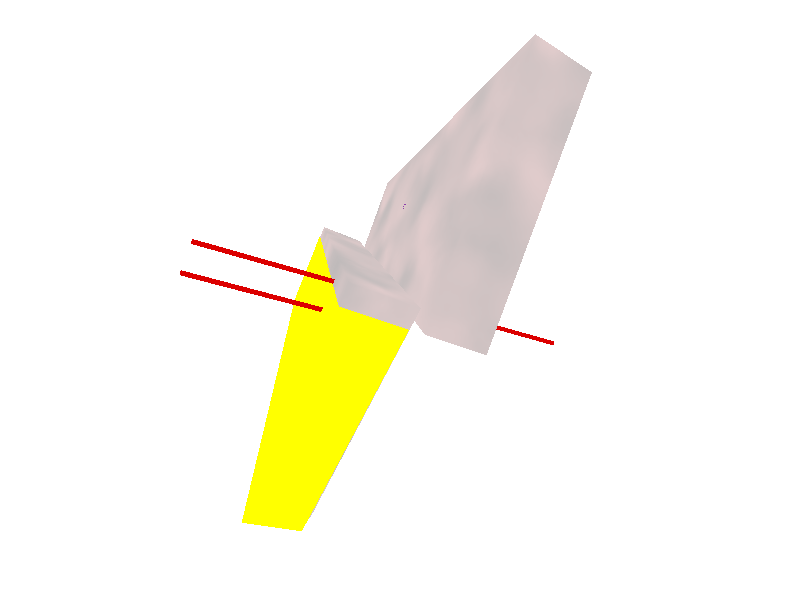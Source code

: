 #include "textures.inc"
#include "colors.inc"
#include "glass.inc"

background { color White }

cylinder {
   <0, 0.5, 0>, <0, -0.5, 0>, 0.0179
   scale <1, 1.5, 1>
   
   pigment {
      color rgb <0.8, 0, 0>
   }
   rotate <89.9, 5.2, 0>
   translate <-2.23533, -4.51329, 1.36017>
}

union {
   prism {
      linear_spline
      linear_sweep
      0, 0.5,
      5,
      <1.05, 2>, <0.5, -1>, <-0.5, -1>, <-1.05, 2>, <1.05, 2>
      scale 1
      translate <0.121466, 0.610153, 3.51201>
      rotate y*(-19.5)
   }
   rotate x*90
   
   pigment {
      color rgbf <1, 1, 0, 0.6>
   }
}

cylinder {
   <0, 0.5, 0>, <0, -0.5, 0>, 0.0179
   scale <1, 3, 1>
   
   pigment {
      color rgb <0.8, 0, 0>
   }
   rotate <89.9, 5.2, 0>
   translate <-2.48541, -4.37039, 0.609925>
}

union {
   prism {
      linear_spline
      linear_sweep
      0, 0.5,
      5,
      <1.05, 2>, <0.5, -1>, <-0.5, -1>, <-1.05, 2>, <1.05, 2>
      scale 1
      translate z*3.5
      rotate y*320
   }
   
   prism {
      linear_spline
      linear_sweep
      0, 0.5,
      5,
      <1.05, 2>, <0.5, -1>, <-0.5, -1>, <-1.05, 2>, <1.05, 2>
      scale 1
      translate <0, 0.6, 3.5>
      rotate y*340
   }
   rotate x*90
   
   texture { PinkAlabaster }
}

global_settings {
   adc_bailout 0.00392157
   assumed_gamma 1.5
   noise_generator 2
}

light_source {
   <-3.71356, -4.66563, 2.55748>, rgb <1, 1, 1> shadowless
}

camera {
   perspective
   location <-4.4733, -6.6277, 1.5591>
   sky <0, 1, 0>
   direction <0, 0, 1>
   right <1.3333, 0, 0>
   up <0, 1, 0>
   look_at <-2.4964, -4.3766, 0.5658>
   angle 90
}